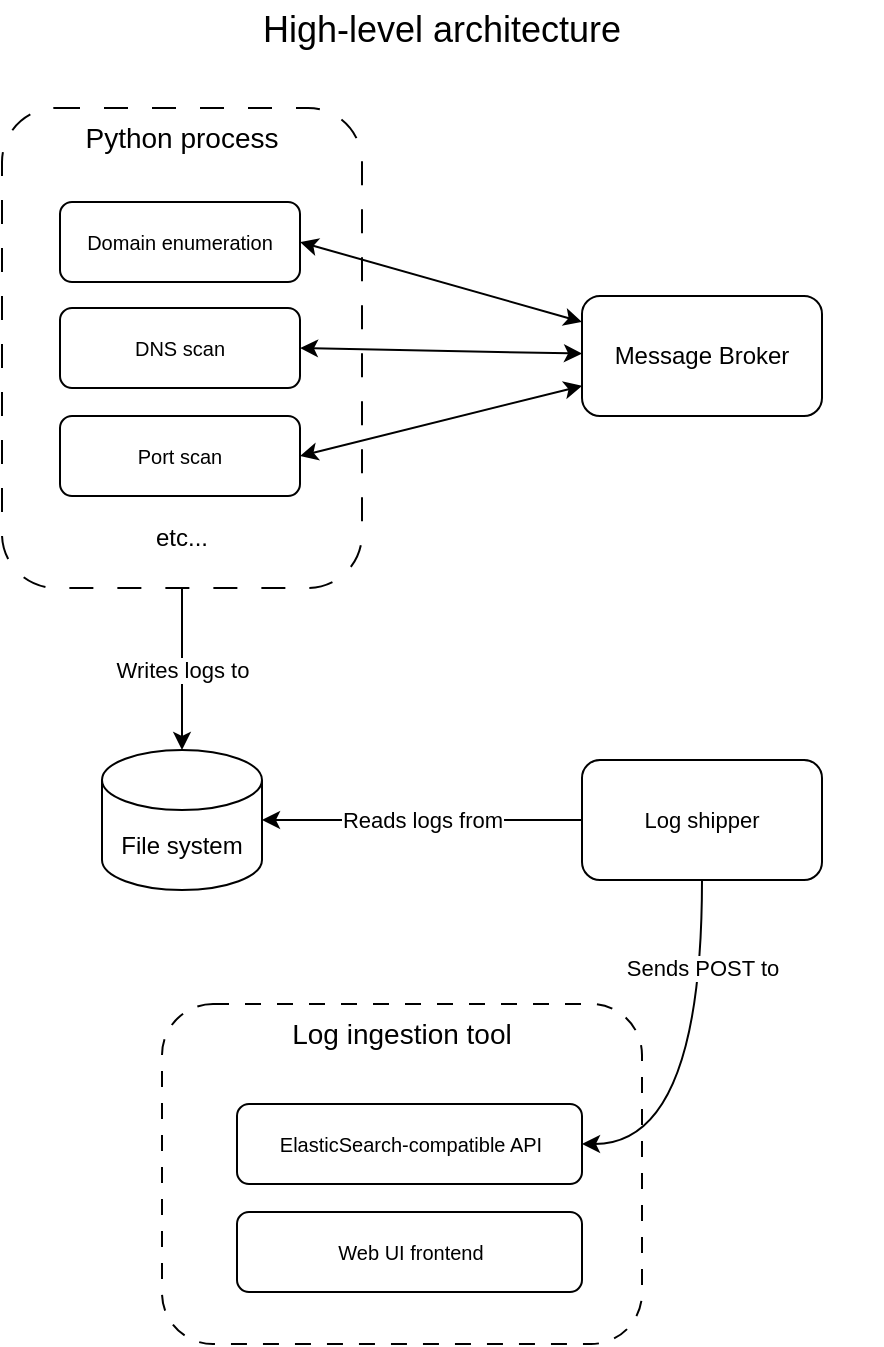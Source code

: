 <mxfile version="22.0.1" type="github">
  <diagram name="Page-1" id="kyCc2YOPeomWr0MNeL3c">
    <mxGraphModel dx="1195" dy="659" grid="1" gridSize="10" guides="1" tooltips="1" connect="1" arrows="1" fold="1" page="1" pageScale="1" pageWidth="850" pageHeight="1100" math="0" shadow="0">
      <root>
        <mxCell id="0" />
        <mxCell id="1" parent="0" />
        <mxCell id="fh4X_k5DSVuYVnnOU4cp-20" value="" style="rounded=1;whiteSpace=wrap;html=1;fontFamily=Helvetica;fontSize=11;fontColor=default;dashed=1;dashPattern=8 8;" vertex="1" parent="1">
          <mxGeometry x="320" y="848" width="240" height="170" as="geometry" />
        </mxCell>
        <mxCell id="fh4X_k5DSVuYVnnOU4cp-16" value="Writes logs to" style="rounded=0;orthogonalLoop=1;jettySize=auto;html=1;" edge="1" parent="1" source="fh4X_k5DSVuYVnnOU4cp-10" target="fh4X_k5DSVuYVnnOU4cp-15">
          <mxGeometry relative="1" as="geometry" />
        </mxCell>
        <mxCell id="fh4X_k5DSVuYVnnOU4cp-10" value="" style="rounded=1;whiteSpace=wrap;html=1;dashed=1;dashPattern=12 12;" vertex="1" parent="1">
          <mxGeometry x="240" y="400" width="180" height="240" as="geometry" />
        </mxCell>
        <mxCell id="fh4X_k5DSVuYVnnOU4cp-7" style="rounded=0;orthogonalLoop=1;jettySize=auto;html=1;exitX=1;exitY=0.5;exitDx=0;exitDy=0;strokeColor=default;startArrow=classic;startFill=1;" edge="1" parent="1" source="fh4X_k5DSVuYVnnOU4cp-2" target="fh4X_k5DSVuYVnnOU4cp-5">
          <mxGeometry relative="1" as="geometry" />
        </mxCell>
        <mxCell id="fh4X_k5DSVuYVnnOU4cp-2" value="Domain enumeration" style="rounded=1;whiteSpace=wrap;html=1;fontSize=10;" vertex="1" parent="1">
          <mxGeometry x="269" y="447" width="120" height="40" as="geometry" />
        </mxCell>
        <mxCell id="fh4X_k5DSVuYVnnOU4cp-8" style="rounded=0;orthogonalLoop=1;jettySize=auto;html=1;exitX=1;exitY=0.5;exitDx=0;exitDy=0;strokeColor=default;startArrow=classic;startFill=1;" edge="1" parent="1" source="fh4X_k5DSVuYVnnOU4cp-3" target="fh4X_k5DSVuYVnnOU4cp-5">
          <mxGeometry relative="1" as="geometry" />
        </mxCell>
        <mxCell id="fh4X_k5DSVuYVnnOU4cp-3" value="DNS scan" style="rounded=1;whiteSpace=wrap;html=1;fontSize=10;" vertex="1" parent="1">
          <mxGeometry x="269" y="500" width="120" height="40" as="geometry" />
        </mxCell>
        <mxCell id="fh4X_k5DSVuYVnnOU4cp-9" style="rounded=0;orthogonalLoop=1;jettySize=auto;html=1;exitX=1;exitY=0.5;exitDx=0;exitDy=0;strokeColor=default;startArrow=classic;startFill=1;" edge="1" parent="1" source="fh4X_k5DSVuYVnnOU4cp-4" target="fh4X_k5DSVuYVnnOU4cp-5">
          <mxGeometry relative="1" as="geometry" />
        </mxCell>
        <mxCell id="fh4X_k5DSVuYVnnOU4cp-4" value="Port scan" style="rounded=1;whiteSpace=wrap;html=1;fontSize=10;" vertex="1" parent="1">
          <mxGeometry x="269" y="554" width="120" height="40" as="geometry" />
        </mxCell>
        <mxCell id="fh4X_k5DSVuYVnnOU4cp-5" value="Message Broker" style="rounded=1;whiteSpace=wrap;html=1;" vertex="1" parent="1">
          <mxGeometry x="530" y="494" width="120" height="60" as="geometry" />
        </mxCell>
        <mxCell id="fh4X_k5DSVuYVnnOU4cp-11" value="etc..." style="text;html=1;strokeColor=none;fillColor=none;align=center;verticalAlign=middle;whiteSpace=wrap;rounded=0;" vertex="1" parent="1">
          <mxGeometry x="240" y="600" width="180" height="30" as="geometry" />
        </mxCell>
        <mxCell id="fh4X_k5DSVuYVnnOU4cp-12" value="Python process" style="text;html=1;strokeColor=none;fillColor=none;align=center;verticalAlign=middle;whiteSpace=wrap;rounded=0;fontSize=14;" vertex="1" parent="1">
          <mxGeometry x="240" y="400" width="180" height="30" as="geometry" />
        </mxCell>
        <mxCell id="fh4X_k5DSVuYVnnOU4cp-15" value="File system" style="shape=cylinder3;whiteSpace=wrap;html=1;boundedLbl=1;backgroundOutline=1;size=15;" vertex="1" parent="1">
          <mxGeometry x="290" y="721" width="80" height="70" as="geometry" />
        </mxCell>
        <mxCell id="fh4X_k5DSVuYVnnOU4cp-19" value="Reads logs from" style="edgeStyle=none;shape=connector;rounded=0;orthogonalLoop=1;jettySize=auto;html=1;labelBackgroundColor=default;strokeColor=default;align=center;verticalAlign=middle;fontFamily=Helvetica;fontSize=11;fontColor=default;endArrow=classic;" edge="1" parent="1" source="fh4X_k5DSVuYVnnOU4cp-17" target="fh4X_k5DSVuYVnnOU4cp-15">
          <mxGeometry relative="1" as="geometry" />
        </mxCell>
        <mxCell id="fh4X_k5DSVuYVnnOU4cp-26" value="Sends POST to" style="edgeStyle=orthogonalEdgeStyle;shape=connector;rounded=0;orthogonalLoop=1;jettySize=auto;html=1;labelBackgroundColor=default;strokeColor=default;align=center;verticalAlign=middle;fontFamily=Helvetica;fontSize=11;fontColor=default;endArrow=classic;curved=1;" edge="1" parent="1" source="fh4X_k5DSVuYVnnOU4cp-17" target="fh4X_k5DSVuYVnnOU4cp-21">
          <mxGeometry x="-0.542" relative="1" as="geometry">
            <Array as="points">
              <mxPoint x="590" y="918" />
            </Array>
            <mxPoint as="offset" />
          </mxGeometry>
        </mxCell>
        <mxCell id="fh4X_k5DSVuYVnnOU4cp-17" value="Log shipper" style="rounded=1;whiteSpace=wrap;html=1;fontFamily=Helvetica;fontSize=11;fontColor=default;" vertex="1" parent="1">
          <mxGeometry x="530" y="726" width="120" height="60" as="geometry" />
        </mxCell>
        <mxCell id="fh4X_k5DSVuYVnnOU4cp-21" value="ElasticSearch-compatible API" style="rounded=1;whiteSpace=wrap;html=1;fontFamily=Helvetica;fontSize=10;fontColor=default;" vertex="1" parent="1">
          <mxGeometry x="357.5" y="898" width="172.5" height="40" as="geometry" />
        </mxCell>
        <mxCell id="fh4X_k5DSVuYVnnOU4cp-24" value="Web UI frontend" style="rounded=1;whiteSpace=wrap;html=1;fontFamily=Helvetica;fontSize=10;fontColor=default;" vertex="1" parent="1">
          <mxGeometry x="357.5" y="952" width="172.5" height="40" as="geometry" />
        </mxCell>
        <mxCell id="fh4X_k5DSVuYVnnOU4cp-25" value="Log ingestion tool" style="text;html=1;strokeColor=none;fillColor=none;align=center;verticalAlign=middle;whiteSpace=wrap;rounded=0;fontSize=14;" vertex="1" parent="1">
          <mxGeometry x="320" y="848" width="240" height="30" as="geometry" />
        </mxCell>
        <mxCell id="fh4X_k5DSVuYVnnOU4cp-27" value="High-level architecture" style="text;html=1;strokeColor=none;fillColor=none;align=center;verticalAlign=middle;whiteSpace=wrap;rounded=0;fontSize=18;fontFamily=Helvetica;fontColor=default;" vertex="1" parent="1">
          <mxGeometry x="240" y="346" width="440" height="30" as="geometry" />
        </mxCell>
      </root>
    </mxGraphModel>
  </diagram>
</mxfile>
